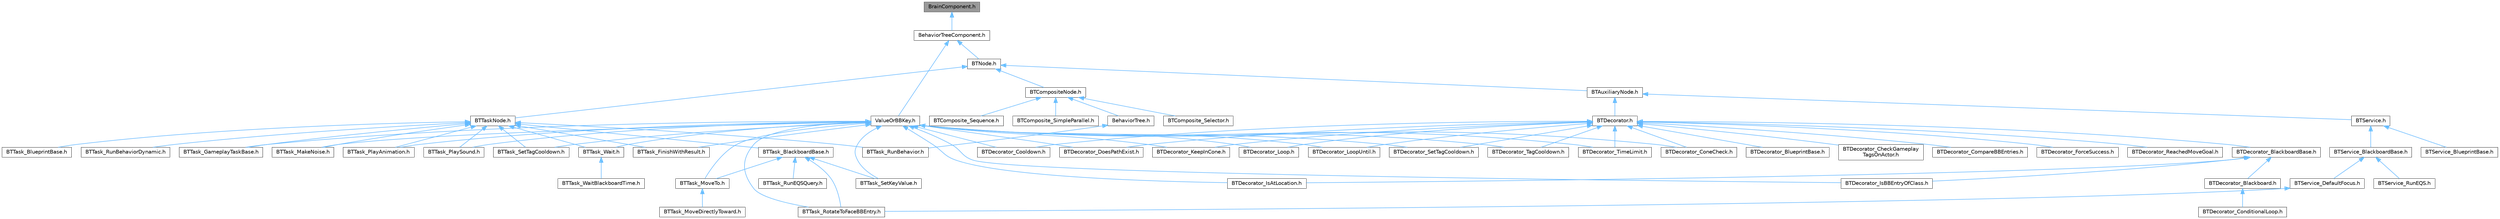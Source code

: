 digraph "BrainComponent.h"
{
 // INTERACTIVE_SVG=YES
 // LATEX_PDF_SIZE
  bgcolor="transparent";
  edge [fontname=Helvetica,fontsize=10,labelfontname=Helvetica,labelfontsize=10];
  node [fontname=Helvetica,fontsize=10,shape=box,height=0.2,width=0.4];
  Node1 [id="Node000001",label="BrainComponent.h",height=0.2,width=0.4,color="gray40", fillcolor="grey60", style="filled", fontcolor="black",tooltip=" "];
  Node1 -> Node2 [id="edge1_Node000001_Node000002",dir="back",color="steelblue1",style="solid",tooltip=" "];
  Node2 [id="Node000002",label="BehaviorTreeComponent.h",height=0.2,width=0.4,color="grey40", fillcolor="white", style="filled",URL="$dc/d7b/BehaviorTreeComponent_8h.html",tooltip=" "];
  Node2 -> Node3 [id="edge2_Node000002_Node000003",dir="back",color="steelblue1",style="solid",tooltip=" "];
  Node3 [id="Node000003",label="BTNode.h",height=0.2,width=0.4,color="grey40", fillcolor="white", style="filled",URL="$d2/df3/BTNode_8h.html",tooltip=" "];
  Node3 -> Node4 [id="edge3_Node000003_Node000004",dir="back",color="steelblue1",style="solid",tooltip=" "];
  Node4 [id="Node000004",label="BTAuxiliaryNode.h",height=0.2,width=0.4,color="grey40", fillcolor="white", style="filled",URL="$d3/dfb/BTAuxiliaryNode_8h.html",tooltip=" "];
  Node4 -> Node5 [id="edge4_Node000004_Node000005",dir="back",color="steelblue1",style="solid",tooltip=" "];
  Node5 [id="Node000005",label="BTDecorator.h",height=0.2,width=0.4,color="grey40", fillcolor="white", style="filled",URL="$d3/db9/BTDecorator_8h.html",tooltip=" "];
  Node5 -> Node6 [id="edge5_Node000005_Node000006",dir="back",color="steelblue1",style="solid",tooltip=" "];
  Node6 [id="Node000006",label="BTDecorator_BlackboardBase.h",height=0.2,width=0.4,color="grey40", fillcolor="white", style="filled",URL="$d5/d72/BTDecorator__BlackboardBase_8h.html",tooltip=" "];
  Node6 -> Node7 [id="edge6_Node000006_Node000007",dir="back",color="steelblue1",style="solid",tooltip=" "];
  Node7 [id="Node000007",label="BTDecorator_Blackboard.h",height=0.2,width=0.4,color="grey40", fillcolor="white", style="filled",URL="$dd/d82/BTDecorator__Blackboard_8h.html",tooltip=" "];
  Node7 -> Node8 [id="edge7_Node000007_Node000008",dir="back",color="steelblue1",style="solid",tooltip=" "];
  Node8 [id="Node000008",label="BTDecorator_ConditionalLoop.h",height=0.2,width=0.4,color="grey40", fillcolor="white", style="filled",URL="$d6/d77/BTDecorator__ConditionalLoop_8h.html",tooltip=" "];
  Node6 -> Node9 [id="edge8_Node000006_Node000009",dir="back",color="steelblue1",style="solid",tooltip=" "];
  Node9 [id="Node000009",label="BTDecorator_IsAtLocation.h",height=0.2,width=0.4,color="grey40", fillcolor="white", style="filled",URL="$dd/d6b/BTDecorator__IsAtLocation_8h.html",tooltip=" "];
  Node6 -> Node10 [id="edge9_Node000006_Node000010",dir="back",color="steelblue1",style="solid",tooltip=" "];
  Node10 [id="Node000010",label="BTDecorator_IsBBEntryOfClass.h",height=0.2,width=0.4,color="grey40", fillcolor="white", style="filled",URL="$db/db2/BTDecorator__IsBBEntryOfClass_8h.html",tooltip=" "];
  Node5 -> Node11 [id="edge10_Node000005_Node000011",dir="back",color="steelblue1",style="solid",tooltip=" "];
  Node11 [id="Node000011",label="BTDecorator_BlueprintBase.h",height=0.2,width=0.4,color="grey40", fillcolor="white", style="filled",URL="$db/d39/BTDecorator__BlueprintBase_8h.html",tooltip=" "];
  Node5 -> Node12 [id="edge11_Node000005_Node000012",dir="back",color="steelblue1",style="solid",tooltip=" "];
  Node12 [id="Node000012",label="BTDecorator_CheckGameplay\lTagsOnActor.h",height=0.2,width=0.4,color="grey40", fillcolor="white", style="filled",URL="$d5/deb/BTDecorator__CheckGameplayTagsOnActor_8h.html",tooltip=" "];
  Node5 -> Node13 [id="edge12_Node000005_Node000013",dir="back",color="steelblue1",style="solid",tooltip=" "];
  Node13 [id="Node000013",label="BTDecorator_CompareBBEntries.h",height=0.2,width=0.4,color="grey40", fillcolor="white", style="filled",URL="$d9/d80/BTDecorator__CompareBBEntries_8h.html",tooltip=" "];
  Node5 -> Node14 [id="edge13_Node000005_Node000014",dir="back",color="steelblue1",style="solid",tooltip=" "];
  Node14 [id="Node000014",label="BTDecorator_ConeCheck.h",height=0.2,width=0.4,color="grey40", fillcolor="white", style="filled",URL="$dd/d41/BTDecorator__ConeCheck_8h.html",tooltip=" "];
  Node5 -> Node15 [id="edge14_Node000005_Node000015",dir="back",color="steelblue1",style="solid",tooltip=" "];
  Node15 [id="Node000015",label="BTDecorator_Cooldown.h",height=0.2,width=0.4,color="grey40", fillcolor="white", style="filled",URL="$d5/d82/BTDecorator__Cooldown_8h.html",tooltip=" "];
  Node5 -> Node16 [id="edge15_Node000005_Node000016",dir="back",color="steelblue1",style="solid",tooltip=" "];
  Node16 [id="Node000016",label="BTDecorator_DoesPathExist.h",height=0.2,width=0.4,color="grey40", fillcolor="white", style="filled",URL="$d2/d5c/BTDecorator__DoesPathExist_8h.html",tooltip=" "];
  Node5 -> Node17 [id="edge16_Node000005_Node000017",dir="back",color="steelblue1",style="solid",tooltip=" "];
  Node17 [id="Node000017",label="BTDecorator_ForceSuccess.h",height=0.2,width=0.4,color="grey40", fillcolor="white", style="filled",URL="$d2/dfb/BTDecorator__ForceSuccess_8h.html",tooltip=" "];
  Node5 -> Node18 [id="edge17_Node000005_Node000018",dir="back",color="steelblue1",style="solid",tooltip=" "];
  Node18 [id="Node000018",label="BTDecorator_KeepInCone.h",height=0.2,width=0.4,color="grey40", fillcolor="white", style="filled",URL="$d6/dea/BTDecorator__KeepInCone_8h.html",tooltip=" "];
  Node5 -> Node19 [id="edge18_Node000005_Node000019",dir="back",color="steelblue1",style="solid",tooltip=" "];
  Node19 [id="Node000019",label="BTDecorator_Loop.h",height=0.2,width=0.4,color="grey40", fillcolor="white", style="filled",URL="$d1/ddb/BTDecorator__Loop_8h.html",tooltip=" "];
  Node5 -> Node20 [id="edge19_Node000005_Node000020",dir="back",color="steelblue1",style="solid",tooltip=" "];
  Node20 [id="Node000020",label="BTDecorator_LoopUntil.h",height=0.2,width=0.4,color="grey40", fillcolor="white", style="filled",URL="$d2/d65/BTDecorator__LoopUntil_8h.html",tooltip=" "];
  Node5 -> Node21 [id="edge20_Node000005_Node000021",dir="back",color="steelblue1",style="solid",tooltip=" "];
  Node21 [id="Node000021",label="BTDecorator_ReachedMoveGoal.h",height=0.2,width=0.4,color="grey40", fillcolor="white", style="filled",URL="$da/d7c/BTDecorator__ReachedMoveGoal_8h.html",tooltip=" "];
  Node5 -> Node22 [id="edge21_Node000005_Node000022",dir="back",color="steelblue1",style="solid",tooltip=" "];
  Node22 [id="Node000022",label="BTDecorator_SetTagCooldown.h",height=0.2,width=0.4,color="grey40", fillcolor="white", style="filled",URL="$d9/dfe/BTDecorator__SetTagCooldown_8h.html",tooltip=" "];
  Node5 -> Node23 [id="edge22_Node000005_Node000023",dir="back",color="steelblue1",style="solid",tooltip=" "];
  Node23 [id="Node000023",label="BTDecorator_TagCooldown.h",height=0.2,width=0.4,color="grey40", fillcolor="white", style="filled",URL="$d0/d4a/BTDecorator__TagCooldown_8h.html",tooltip=" "];
  Node5 -> Node24 [id="edge23_Node000005_Node000024",dir="back",color="steelblue1",style="solid",tooltip=" "];
  Node24 [id="Node000024",label="BTDecorator_TimeLimit.h",height=0.2,width=0.4,color="grey40", fillcolor="white", style="filled",URL="$d4/dc0/BTDecorator__TimeLimit_8h.html",tooltip=" "];
  Node4 -> Node25 [id="edge24_Node000004_Node000025",dir="back",color="steelblue1",style="solid",tooltip=" "];
  Node25 [id="Node000025",label="BTService.h",height=0.2,width=0.4,color="grey40", fillcolor="white", style="filled",URL="$d8/d95/BTService_8h.html",tooltip=" "];
  Node25 -> Node26 [id="edge25_Node000025_Node000026",dir="back",color="steelblue1",style="solid",tooltip=" "];
  Node26 [id="Node000026",label="BTService_BlackboardBase.h",height=0.2,width=0.4,color="grey40", fillcolor="white", style="filled",URL="$dd/db9/BTService__BlackboardBase_8h.html",tooltip=" "];
  Node26 -> Node27 [id="edge26_Node000026_Node000027",dir="back",color="steelblue1",style="solid",tooltip=" "];
  Node27 [id="Node000027",label="BTService_DefaultFocus.h",height=0.2,width=0.4,color="grey40", fillcolor="white", style="filled",URL="$d4/d17/BTService__DefaultFocus_8h.html",tooltip=" "];
  Node27 -> Node28 [id="edge27_Node000027_Node000028",dir="back",color="steelblue1",style="solid",tooltip=" "];
  Node28 [id="Node000028",label="BTTask_RotateToFaceBBEntry.h",height=0.2,width=0.4,color="grey40", fillcolor="white", style="filled",URL="$d3/d07/BTTask__RotateToFaceBBEntry_8h.html",tooltip=" "];
  Node26 -> Node29 [id="edge28_Node000026_Node000029",dir="back",color="steelblue1",style="solid",tooltip=" "];
  Node29 [id="Node000029",label="BTService_RunEQS.h",height=0.2,width=0.4,color="grey40", fillcolor="white", style="filled",URL="$d9/d8e/BTService__RunEQS_8h.html",tooltip=" "];
  Node25 -> Node30 [id="edge29_Node000025_Node000030",dir="back",color="steelblue1",style="solid",tooltip=" "];
  Node30 [id="Node000030",label="BTService_BlueprintBase.h",height=0.2,width=0.4,color="grey40", fillcolor="white", style="filled",URL="$d0/dd7/BTService__BlueprintBase_8h.html",tooltip=" "];
  Node3 -> Node31 [id="edge30_Node000003_Node000031",dir="back",color="steelblue1",style="solid",tooltip=" "];
  Node31 [id="Node000031",label="BTCompositeNode.h",height=0.2,width=0.4,color="grey40", fillcolor="white", style="filled",URL="$db/d01/BTCompositeNode_8h.html",tooltip=" "];
  Node31 -> Node32 [id="edge31_Node000031_Node000032",dir="back",color="steelblue1",style="solid",tooltip=" "];
  Node32 [id="Node000032",label="BTComposite_Selector.h",height=0.2,width=0.4,color="grey40", fillcolor="white", style="filled",URL="$d3/daa/BTComposite__Selector_8h.html",tooltip=" "];
  Node31 -> Node33 [id="edge32_Node000031_Node000033",dir="back",color="steelblue1",style="solid",tooltip=" "];
  Node33 [id="Node000033",label="BTComposite_Sequence.h",height=0.2,width=0.4,color="grey40", fillcolor="white", style="filled",URL="$d0/d10/BTComposite__Sequence_8h.html",tooltip=" "];
  Node31 -> Node34 [id="edge33_Node000031_Node000034",dir="back",color="steelblue1",style="solid",tooltip=" "];
  Node34 [id="Node000034",label="BTComposite_SimpleParallel.h",height=0.2,width=0.4,color="grey40", fillcolor="white", style="filled",URL="$dc/dc6/BTComposite__SimpleParallel_8h.html",tooltip=" "];
  Node31 -> Node35 [id="edge34_Node000031_Node000035",dir="back",color="steelblue1",style="solid",tooltip=" "];
  Node35 [id="Node000035",label="BehaviorTree.h",height=0.2,width=0.4,color="grey40", fillcolor="white", style="filled",URL="$db/db6/BehaviorTree_8h.html",tooltip=" "];
  Node35 -> Node36 [id="edge35_Node000035_Node000036",dir="back",color="steelblue1",style="solid",tooltip=" "];
  Node36 [id="Node000036",label="BTTask_RunBehavior.h",height=0.2,width=0.4,color="grey40", fillcolor="white", style="filled",URL="$df/def/BTTask__RunBehavior_8h.html",tooltip=" "];
  Node3 -> Node37 [id="edge36_Node000003_Node000037",dir="back",color="steelblue1",style="solid",tooltip=" "];
  Node37 [id="Node000037",label="BTTaskNode.h",height=0.2,width=0.4,color="grey40", fillcolor="white", style="filled",URL="$d2/d10/BTTaskNode_8h.html",tooltip=" "];
  Node37 -> Node38 [id="edge37_Node000037_Node000038",dir="back",color="steelblue1",style="solid",tooltip=" "];
  Node38 [id="Node000038",label="BTTask_BlackboardBase.h",height=0.2,width=0.4,color="grey40", fillcolor="white", style="filled",URL="$dc/d82/BTTask__BlackboardBase_8h.html",tooltip=" "];
  Node38 -> Node39 [id="edge38_Node000038_Node000039",dir="back",color="steelblue1",style="solid",tooltip=" "];
  Node39 [id="Node000039",label="BTTask_MoveTo.h",height=0.2,width=0.4,color="grey40", fillcolor="white", style="filled",URL="$d7/d8b/BTTask__MoveTo_8h.html",tooltip=" "];
  Node39 -> Node40 [id="edge39_Node000039_Node000040",dir="back",color="steelblue1",style="solid",tooltip=" "];
  Node40 [id="Node000040",label="BTTask_MoveDirectlyToward.h",height=0.2,width=0.4,color="grey40", fillcolor="white", style="filled",URL="$d8/dac/BTTask__MoveDirectlyToward_8h.html",tooltip=" "];
  Node38 -> Node28 [id="edge40_Node000038_Node000028",dir="back",color="steelblue1",style="solid",tooltip=" "];
  Node38 -> Node41 [id="edge41_Node000038_Node000041",dir="back",color="steelblue1",style="solid",tooltip=" "];
  Node41 [id="Node000041",label="BTTask_RunEQSQuery.h",height=0.2,width=0.4,color="grey40", fillcolor="white", style="filled",URL="$d2/d3f/BTTask__RunEQSQuery_8h.html",tooltip=" "];
  Node38 -> Node42 [id="edge42_Node000038_Node000042",dir="back",color="steelblue1",style="solid",tooltip=" "];
  Node42 [id="Node000042",label="BTTask_SetKeyValue.h",height=0.2,width=0.4,color="grey40", fillcolor="white", style="filled",URL="$df/d17/BTTask__SetKeyValue_8h.html",tooltip=" "];
  Node37 -> Node43 [id="edge43_Node000037_Node000043",dir="back",color="steelblue1",style="solid",tooltip=" "];
  Node43 [id="Node000043",label="BTTask_BlueprintBase.h",height=0.2,width=0.4,color="grey40", fillcolor="white", style="filled",URL="$d8/d13/BTTask__BlueprintBase_8h.html",tooltip=" "];
  Node37 -> Node44 [id="edge44_Node000037_Node000044",dir="back",color="steelblue1",style="solid",tooltip=" "];
  Node44 [id="Node000044",label="BTTask_FinishWithResult.h",height=0.2,width=0.4,color="grey40", fillcolor="white", style="filled",URL="$dd/dbf/BTTask__FinishWithResult_8h.html",tooltip=" "];
  Node37 -> Node45 [id="edge45_Node000037_Node000045",dir="back",color="steelblue1",style="solid",tooltip=" "];
  Node45 [id="Node000045",label="BTTask_GameplayTaskBase.h",height=0.2,width=0.4,color="grey40", fillcolor="white", style="filled",URL="$df/d1a/BTTask__GameplayTaskBase_8h.html",tooltip=" "];
  Node37 -> Node46 [id="edge46_Node000037_Node000046",dir="back",color="steelblue1",style="solid",tooltip=" "];
  Node46 [id="Node000046",label="BTTask_MakeNoise.h",height=0.2,width=0.4,color="grey40", fillcolor="white", style="filled",URL="$d8/d21/BTTask__MakeNoise_8h.html",tooltip=" "];
  Node37 -> Node47 [id="edge47_Node000037_Node000047",dir="back",color="steelblue1",style="solid",tooltip=" "];
  Node47 [id="Node000047",label="BTTask_PlayAnimation.h",height=0.2,width=0.4,color="grey40", fillcolor="white", style="filled",URL="$db/d8d/BTTask__PlayAnimation_8h.html",tooltip=" "];
  Node37 -> Node48 [id="edge48_Node000037_Node000048",dir="back",color="steelblue1",style="solid",tooltip=" "];
  Node48 [id="Node000048",label="BTTask_PlaySound.h",height=0.2,width=0.4,color="grey40", fillcolor="white", style="filled",URL="$d8/d54/BTTask__PlaySound_8h.html",tooltip=" "];
  Node37 -> Node36 [id="edge49_Node000037_Node000036",dir="back",color="steelblue1",style="solid",tooltip=" "];
  Node37 -> Node49 [id="edge50_Node000037_Node000049",dir="back",color="steelblue1",style="solid",tooltip=" "];
  Node49 [id="Node000049",label="BTTask_RunBehaviorDynamic.h",height=0.2,width=0.4,color="grey40", fillcolor="white", style="filled",URL="$db/d75/BTTask__RunBehaviorDynamic_8h.html",tooltip=" "];
  Node37 -> Node50 [id="edge51_Node000037_Node000050",dir="back",color="steelblue1",style="solid",tooltip=" "];
  Node50 [id="Node000050",label="BTTask_SetTagCooldown.h",height=0.2,width=0.4,color="grey40", fillcolor="white", style="filled",URL="$d7/d84/BTTask__SetTagCooldown_8h.html",tooltip=" "];
  Node37 -> Node51 [id="edge52_Node000037_Node000051",dir="back",color="steelblue1",style="solid",tooltip=" "];
  Node51 [id="Node000051",label="BTTask_Wait.h",height=0.2,width=0.4,color="grey40", fillcolor="white", style="filled",URL="$d6/d5f/BTTask__Wait_8h.html",tooltip=" "];
  Node51 -> Node52 [id="edge53_Node000051_Node000052",dir="back",color="steelblue1",style="solid",tooltip=" "];
  Node52 [id="Node000052",label="BTTask_WaitBlackboardTime.h",height=0.2,width=0.4,color="grey40", fillcolor="white", style="filled",URL="$d5/d02/BTTask__WaitBlackboardTime_8h.html",tooltip=" "];
  Node2 -> Node53 [id="edge54_Node000002_Node000053",dir="back",color="steelblue1",style="solid",tooltip=" "];
  Node53 [id="Node000053",label="ValueOrBBKey.h",height=0.2,width=0.4,color="grey40", fillcolor="white", style="filled",URL="$d4/d32/ValueOrBBKey_8h.html",tooltip=" "];
  Node53 -> Node14 [id="edge55_Node000053_Node000014",dir="back",color="steelblue1",style="solid",tooltip=" "];
  Node53 -> Node15 [id="edge56_Node000053_Node000015",dir="back",color="steelblue1",style="solid",tooltip=" "];
  Node53 -> Node16 [id="edge57_Node000053_Node000016",dir="back",color="steelblue1",style="solid",tooltip=" "];
  Node53 -> Node9 [id="edge58_Node000053_Node000009",dir="back",color="steelblue1",style="solid",tooltip=" "];
  Node53 -> Node10 [id="edge59_Node000053_Node000010",dir="back",color="steelblue1",style="solid",tooltip=" "];
  Node53 -> Node18 [id="edge60_Node000053_Node000018",dir="back",color="steelblue1",style="solid",tooltip=" "];
  Node53 -> Node19 [id="edge61_Node000053_Node000019",dir="back",color="steelblue1",style="solid",tooltip=" "];
  Node53 -> Node20 [id="edge62_Node000053_Node000020",dir="back",color="steelblue1",style="solid",tooltip=" "];
  Node53 -> Node22 [id="edge63_Node000053_Node000022",dir="back",color="steelblue1",style="solid",tooltip=" "];
  Node53 -> Node23 [id="edge64_Node000053_Node000023",dir="back",color="steelblue1",style="solid",tooltip=" "];
  Node53 -> Node24 [id="edge65_Node000053_Node000024",dir="back",color="steelblue1",style="solid",tooltip=" "];
  Node53 -> Node44 [id="edge66_Node000053_Node000044",dir="back",color="steelblue1",style="solid",tooltip=" "];
  Node53 -> Node45 [id="edge67_Node000053_Node000045",dir="back",color="steelblue1",style="solid",tooltip=" "];
  Node53 -> Node46 [id="edge68_Node000053_Node000046",dir="back",color="steelblue1",style="solid",tooltip=" "];
  Node53 -> Node39 [id="edge69_Node000053_Node000039",dir="back",color="steelblue1",style="solid",tooltip=" "];
  Node53 -> Node47 [id="edge70_Node000053_Node000047",dir="back",color="steelblue1",style="solid",tooltip=" "];
  Node53 -> Node48 [id="edge71_Node000053_Node000048",dir="back",color="steelblue1",style="solid",tooltip=" "];
  Node53 -> Node28 [id="edge72_Node000053_Node000028",dir="back",color="steelblue1",style="solid",tooltip=" "];
  Node53 -> Node42 [id="edge73_Node000053_Node000042",dir="back",color="steelblue1",style="solid",tooltip=" "];
  Node53 -> Node50 [id="edge74_Node000053_Node000050",dir="back",color="steelblue1",style="solid",tooltip=" "];
  Node53 -> Node51 [id="edge75_Node000053_Node000051",dir="back",color="steelblue1",style="solid",tooltip=" "];
}
